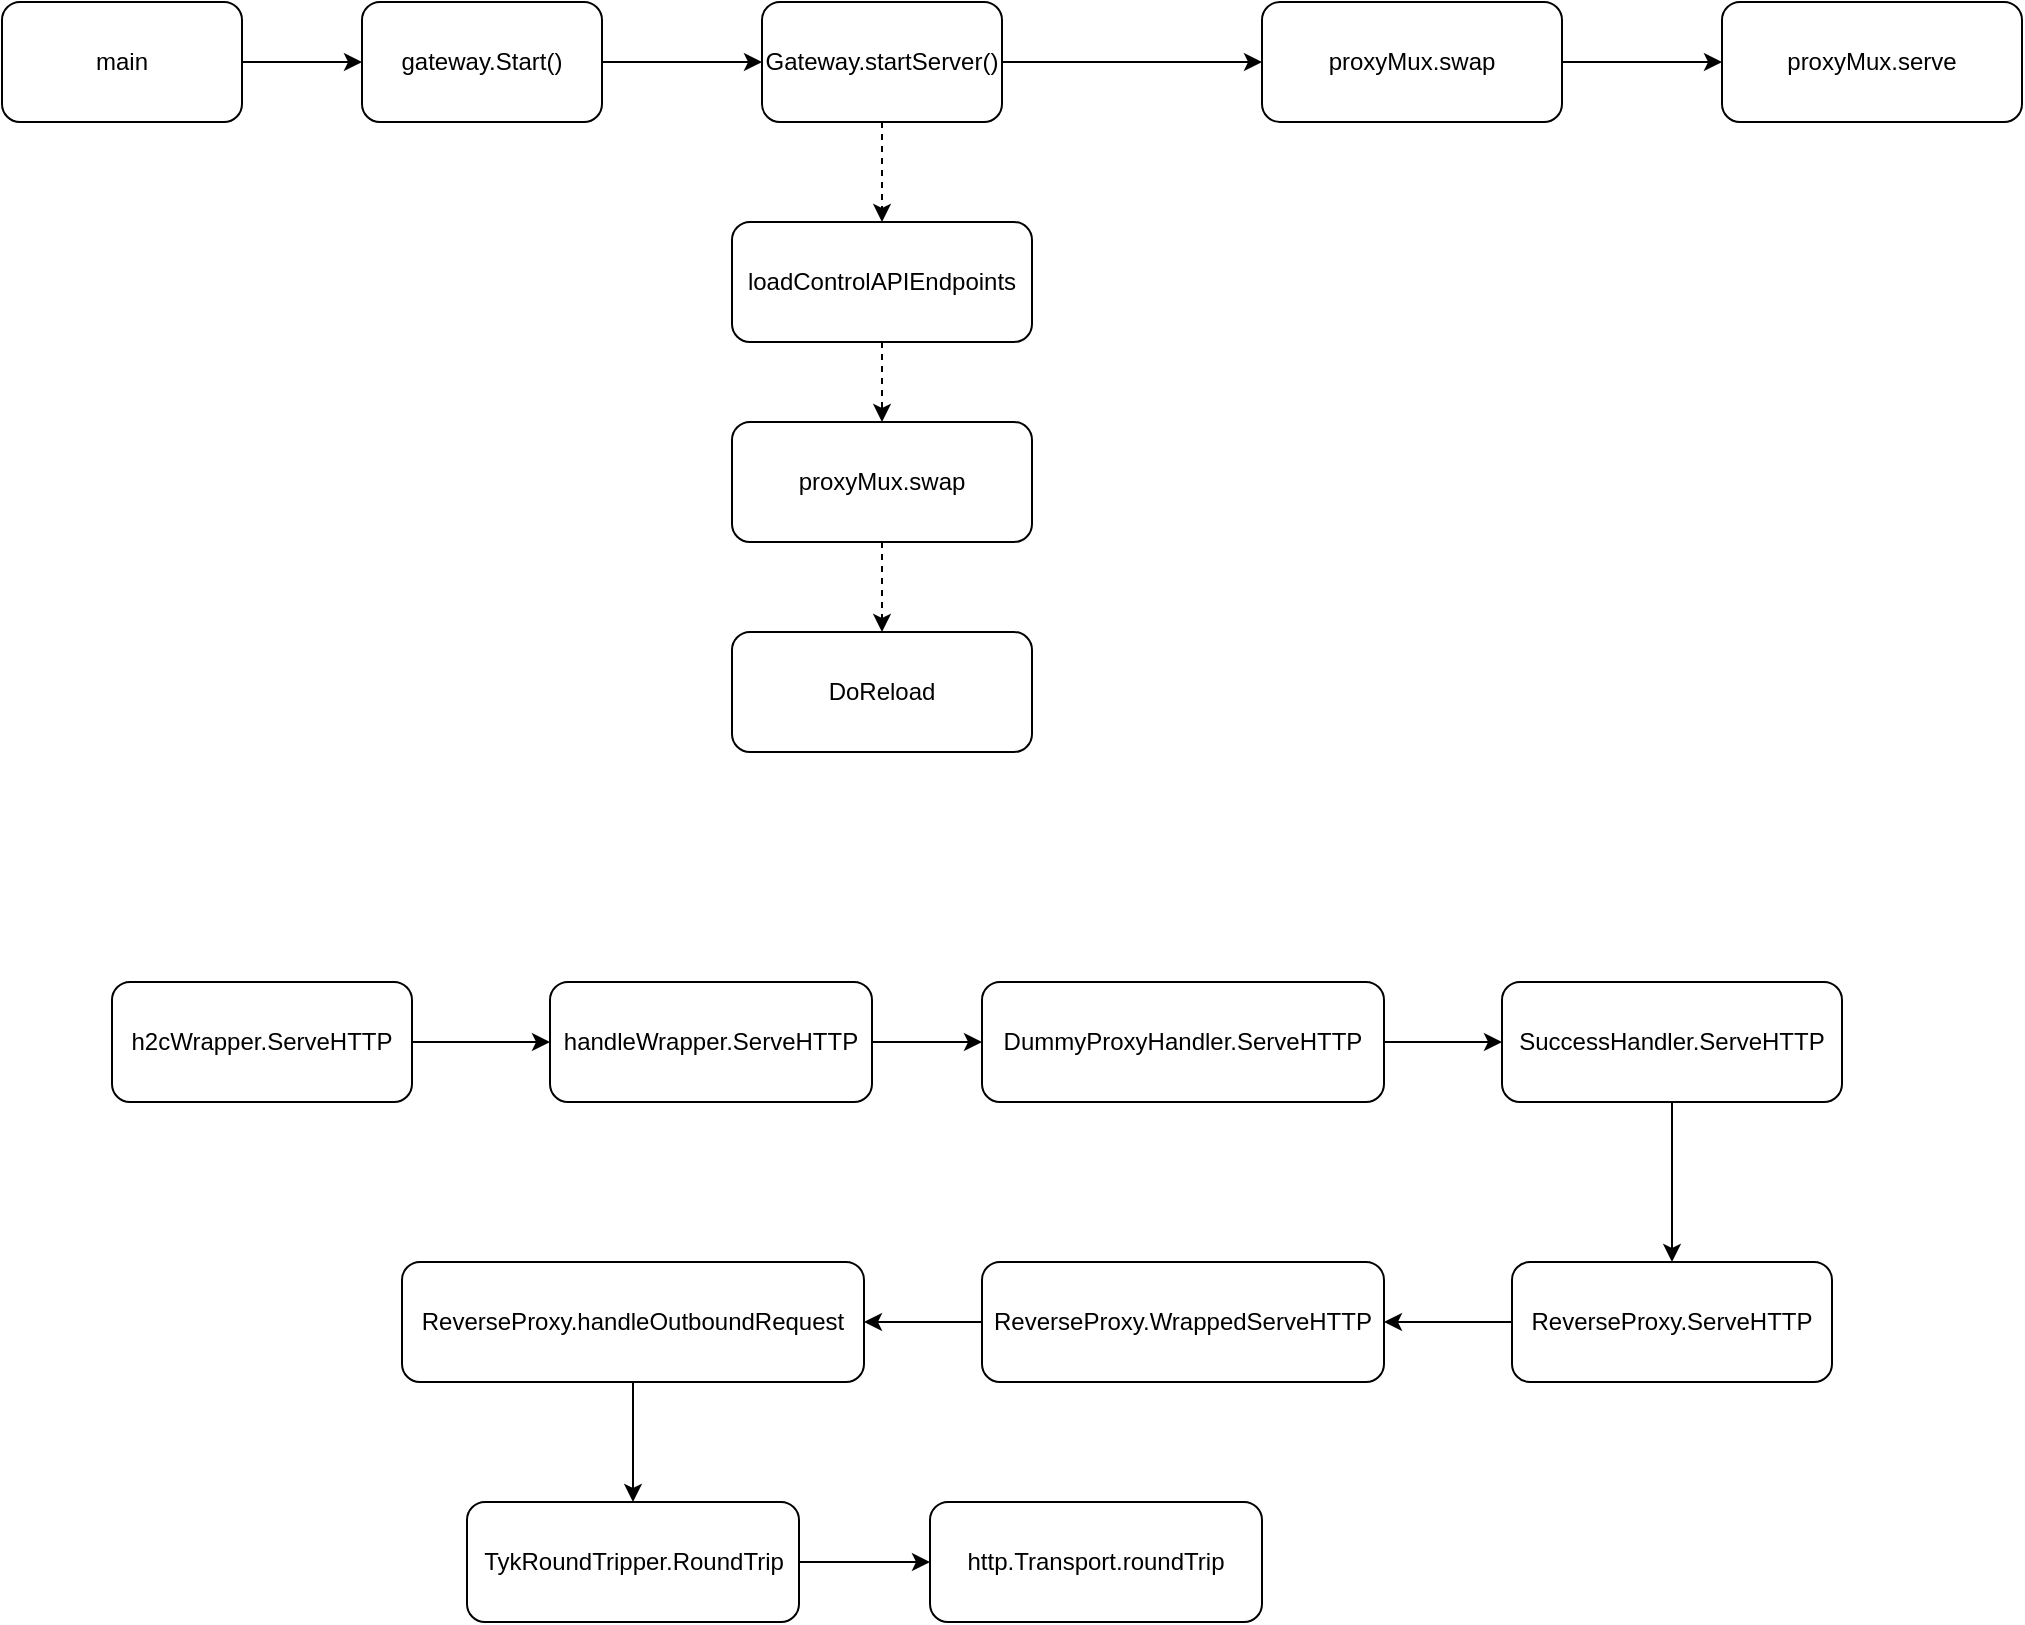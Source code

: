 <mxfile version="24.4.0" type="github">
  <diagram name="第 1 页" id="1-XZFgom6XakU8dBgAET">
    <mxGraphModel dx="1547" dy="1053" grid="1" gridSize="10" guides="1" tooltips="1" connect="1" arrows="1" fold="1" page="1" pageScale="1" pageWidth="827" pageHeight="1169" math="0" shadow="0">
      <root>
        <mxCell id="0" />
        <mxCell id="1" parent="0" />
        <mxCell id="qJ1x_XPj-IV1ZvyIHAbh-3" style="edgeStyle=orthogonalEdgeStyle;rounded=0;orthogonalLoop=1;jettySize=auto;html=1;exitX=1;exitY=0.5;exitDx=0;exitDy=0;" edge="1" parent="1" source="qJ1x_XPj-IV1ZvyIHAbh-1" target="qJ1x_XPj-IV1ZvyIHAbh-2">
          <mxGeometry relative="1" as="geometry" />
        </mxCell>
        <mxCell id="qJ1x_XPj-IV1ZvyIHAbh-1" value="main" style="rounded=1;whiteSpace=wrap;html=1;" vertex="1" parent="1">
          <mxGeometry x="90" y="240" width="120" height="60" as="geometry" />
        </mxCell>
        <mxCell id="qJ1x_XPj-IV1ZvyIHAbh-10" style="edgeStyle=orthogonalEdgeStyle;rounded=0;orthogonalLoop=1;jettySize=auto;html=1;exitX=1;exitY=0.5;exitDx=0;exitDy=0;entryX=0;entryY=0.5;entryDx=0;entryDy=0;" edge="1" parent="1" source="qJ1x_XPj-IV1ZvyIHAbh-2" target="qJ1x_XPj-IV1ZvyIHAbh-4">
          <mxGeometry relative="1" as="geometry" />
        </mxCell>
        <mxCell id="qJ1x_XPj-IV1ZvyIHAbh-2" value="gateway.Start()" style="rounded=1;whiteSpace=wrap;html=1;" vertex="1" parent="1">
          <mxGeometry x="270" y="240" width="120" height="60" as="geometry" />
        </mxCell>
        <mxCell id="qJ1x_XPj-IV1ZvyIHAbh-11" style="edgeStyle=orthogonalEdgeStyle;rounded=0;orthogonalLoop=1;jettySize=auto;html=1;exitX=1;exitY=0.5;exitDx=0;exitDy=0;entryX=0;entryY=0.5;entryDx=0;entryDy=0;" edge="1" parent="1" source="qJ1x_XPj-IV1ZvyIHAbh-4" target="qJ1x_XPj-IV1ZvyIHAbh-8">
          <mxGeometry relative="1" as="geometry" />
        </mxCell>
        <mxCell id="qJ1x_XPj-IV1ZvyIHAbh-13" style="edgeStyle=orthogonalEdgeStyle;rounded=0;orthogonalLoop=1;jettySize=auto;html=1;exitX=0.5;exitY=1;exitDx=0;exitDy=0;entryX=0.5;entryY=0;entryDx=0;entryDy=0;dashed=1;" edge="1" parent="1" source="qJ1x_XPj-IV1ZvyIHAbh-4" target="qJ1x_XPj-IV1ZvyIHAbh-5">
          <mxGeometry relative="1" as="geometry" />
        </mxCell>
        <mxCell id="qJ1x_XPj-IV1ZvyIHAbh-4" value="Gateway.startServer()" style="rounded=1;whiteSpace=wrap;html=1;" vertex="1" parent="1">
          <mxGeometry x="470" y="240" width="120" height="60" as="geometry" />
        </mxCell>
        <mxCell id="qJ1x_XPj-IV1ZvyIHAbh-14" style="edgeStyle=orthogonalEdgeStyle;rounded=0;orthogonalLoop=1;jettySize=auto;html=1;exitX=0.5;exitY=1;exitDx=0;exitDy=0;entryX=0.5;entryY=0;entryDx=0;entryDy=0;dashed=1;" edge="1" parent="1" source="qJ1x_XPj-IV1ZvyIHAbh-5" target="qJ1x_XPj-IV1ZvyIHAbh-6">
          <mxGeometry relative="1" as="geometry" />
        </mxCell>
        <mxCell id="qJ1x_XPj-IV1ZvyIHAbh-5" value="loadControlAPIEndpoints" style="rounded=1;whiteSpace=wrap;html=1;" vertex="1" parent="1">
          <mxGeometry x="455" y="350" width="150" height="60" as="geometry" />
        </mxCell>
        <mxCell id="qJ1x_XPj-IV1ZvyIHAbh-15" style="edgeStyle=orthogonalEdgeStyle;rounded=0;orthogonalLoop=1;jettySize=auto;html=1;exitX=0.5;exitY=1;exitDx=0;exitDy=0;entryX=0.5;entryY=0;entryDx=0;entryDy=0;dashed=1;" edge="1" parent="1" source="qJ1x_XPj-IV1ZvyIHAbh-6" target="qJ1x_XPj-IV1ZvyIHAbh-7">
          <mxGeometry relative="1" as="geometry" />
        </mxCell>
        <mxCell id="qJ1x_XPj-IV1ZvyIHAbh-6" value="proxyMux.swap" style="rounded=1;whiteSpace=wrap;html=1;" vertex="1" parent="1">
          <mxGeometry x="455" y="450" width="150" height="60" as="geometry" />
        </mxCell>
        <mxCell id="qJ1x_XPj-IV1ZvyIHAbh-7" value="DoReload" style="rounded=1;whiteSpace=wrap;html=1;" vertex="1" parent="1">
          <mxGeometry x="455" y="555" width="150" height="60" as="geometry" />
        </mxCell>
        <mxCell id="qJ1x_XPj-IV1ZvyIHAbh-12" style="edgeStyle=orthogonalEdgeStyle;rounded=0;orthogonalLoop=1;jettySize=auto;html=1;exitX=1;exitY=0.5;exitDx=0;exitDy=0;entryX=0;entryY=0.5;entryDx=0;entryDy=0;" edge="1" parent="1" source="qJ1x_XPj-IV1ZvyIHAbh-8" target="qJ1x_XPj-IV1ZvyIHAbh-9">
          <mxGeometry relative="1" as="geometry" />
        </mxCell>
        <mxCell id="qJ1x_XPj-IV1ZvyIHAbh-8" value="proxyMux.swap" style="rounded=1;whiteSpace=wrap;html=1;" vertex="1" parent="1">
          <mxGeometry x="720" y="240" width="150" height="60" as="geometry" />
        </mxCell>
        <mxCell id="qJ1x_XPj-IV1ZvyIHAbh-9" value="proxyMux.serve" style="rounded=1;whiteSpace=wrap;html=1;" vertex="1" parent="1">
          <mxGeometry x="950" y="240" width="150" height="60" as="geometry" />
        </mxCell>
        <mxCell id="qJ1x_XPj-IV1ZvyIHAbh-26" style="edgeStyle=orthogonalEdgeStyle;rounded=0;orthogonalLoop=1;jettySize=auto;html=1;exitX=1;exitY=0.5;exitDx=0;exitDy=0;entryX=0;entryY=0.5;entryDx=0;entryDy=0;" edge="1" parent="1" source="qJ1x_XPj-IV1ZvyIHAbh-16" target="qJ1x_XPj-IV1ZvyIHAbh-17">
          <mxGeometry relative="1" as="geometry" />
        </mxCell>
        <mxCell id="qJ1x_XPj-IV1ZvyIHAbh-16" value="h2cWrapper.ServeHTTP" style="rounded=1;whiteSpace=wrap;html=1;" vertex="1" parent="1">
          <mxGeometry x="145" y="730" width="150" height="60" as="geometry" />
        </mxCell>
        <mxCell id="qJ1x_XPj-IV1ZvyIHAbh-25" style="edgeStyle=orthogonalEdgeStyle;rounded=0;orthogonalLoop=1;jettySize=auto;html=1;exitX=1;exitY=0.5;exitDx=0;exitDy=0;entryX=0;entryY=0.5;entryDx=0;entryDy=0;" edge="1" parent="1" source="qJ1x_XPj-IV1ZvyIHAbh-17" target="qJ1x_XPj-IV1ZvyIHAbh-18">
          <mxGeometry relative="1" as="geometry" />
        </mxCell>
        <mxCell id="qJ1x_XPj-IV1ZvyIHAbh-17" value="handleWrapper.ServeHTTP" style="rounded=1;whiteSpace=wrap;html=1;" vertex="1" parent="1">
          <mxGeometry x="364" y="730" width="161" height="60" as="geometry" />
        </mxCell>
        <mxCell id="qJ1x_XPj-IV1ZvyIHAbh-24" style="edgeStyle=orthogonalEdgeStyle;rounded=0;orthogonalLoop=1;jettySize=auto;html=1;exitX=1;exitY=0.5;exitDx=0;exitDy=0;entryX=0;entryY=0.5;entryDx=0;entryDy=0;" edge="1" parent="1" source="qJ1x_XPj-IV1ZvyIHAbh-18" target="qJ1x_XPj-IV1ZvyIHAbh-19">
          <mxGeometry relative="1" as="geometry" />
        </mxCell>
        <mxCell id="qJ1x_XPj-IV1ZvyIHAbh-18" value="DummyProxyHandler.ServeHTTP" style="rounded=1;whiteSpace=wrap;html=1;" vertex="1" parent="1">
          <mxGeometry x="580" y="730" width="201" height="60" as="geometry" />
        </mxCell>
        <mxCell id="qJ1x_XPj-IV1ZvyIHAbh-23" style="edgeStyle=orthogonalEdgeStyle;rounded=0;orthogonalLoop=1;jettySize=auto;html=1;exitX=0.5;exitY=1;exitDx=0;exitDy=0;" edge="1" parent="1" source="qJ1x_XPj-IV1ZvyIHAbh-19" target="qJ1x_XPj-IV1ZvyIHAbh-20">
          <mxGeometry relative="1" as="geometry" />
        </mxCell>
        <mxCell id="qJ1x_XPj-IV1ZvyIHAbh-19" value="SuccessHandler.ServeHTTP" style="rounded=1;whiteSpace=wrap;html=1;" vertex="1" parent="1">
          <mxGeometry x="840" y="730" width="170" height="60" as="geometry" />
        </mxCell>
        <mxCell id="qJ1x_XPj-IV1ZvyIHAbh-27" style="edgeStyle=orthogonalEdgeStyle;rounded=0;orthogonalLoop=1;jettySize=auto;html=1;exitX=0;exitY=0.5;exitDx=0;exitDy=0;entryX=1;entryY=0.5;entryDx=0;entryDy=0;" edge="1" parent="1" source="qJ1x_XPj-IV1ZvyIHAbh-20" target="qJ1x_XPj-IV1ZvyIHAbh-21">
          <mxGeometry relative="1" as="geometry" />
        </mxCell>
        <mxCell id="qJ1x_XPj-IV1ZvyIHAbh-20" value="ReverseProxy.ServeHTTP" style="rounded=1;whiteSpace=wrap;html=1;" vertex="1" parent="1">
          <mxGeometry x="845" y="870" width="160" height="60" as="geometry" />
        </mxCell>
        <mxCell id="qJ1x_XPj-IV1ZvyIHAbh-29" style="edgeStyle=orthogonalEdgeStyle;rounded=0;orthogonalLoop=1;jettySize=auto;html=1;exitX=0;exitY=0.5;exitDx=0;exitDy=0;entryX=1;entryY=0.5;entryDx=0;entryDy=0;" edge="1" parent="1" source="qJ1x_XPj-IV1ZvyIHAbh-21" target="qJ1x_XPj-IV1ZvyIHAbh-28">
          <mxGeometry relative="1" as="geometry" />
        </mxCell>
        <mxCell id="qJ1x_XPj-IV1ZvyIHAbh-21" value="ReverseProxy.WrappedServeHTTP" style="rounded=1;whiteSpace=wrap;html=1;" vertex="1" parent="1">
          <mxGeometry x="580" y="870" width="201" height="60" as="geometry" />
        </mxCell>
        <mxCell id="qJ1x_XPj-IV1ZvyIHAbh-32" style="edgeStyle=orthogonalEdgeStyle;rounded=0;orthogonalLoop=1;jettySize=auto;html=1;exitX=0.5;exitY=1;exitDx=0;exitDy=0;" edge="1" parent="1" source="qJ1x_XPj-IV1ZvyIHAbh-28" target="qJ1x_XPj-IV1ZvyIHAbh-30">
          <mxGeometry relative="1" as="geometry" />
        </mxCell>
        <mxCell id="qJ1x_XPj-IV1ZvyIHAbh-28" value="ReverseProxy.handleOutboundRequest" style="rounded=1;whiteSpace=wrap;html=1;" vertex="1" parent="1">
          <mxGeometry x="290" y="870" width="231" height="60" as="geometry" />
        </mxCell>
        <mxCell id="qJ1x_XPj-IV1ZvyIHAbh-34" style="edgeStyle=orthogonalEdgeStyle;rounded=0;orthogonalLoop=1;jettySize=auto;html=1;exitX=1;exitY=0.5;exitDx=0;exitDy=0;entryX=0;entryY=0.5;entryDx=0;entryDy=0;" edge="1" parent="1" source="qJ1x_XPj-IV1ZvyIHAbh-30" target="qJ1x_XPj-IV1ZvyIHAbh-33">
          <mxGeometry relative="1" as="geometry" />
        </mxCell>
        <mxCell id="qJ1x_XPj-IV1ZvyIHAbh-30" value="TykRoundTripper.RoundTrip" style="rounded=1;whiteSpace=wrap;html=1;" vertex="1" parent="1">
          <mxGeometry x="322.5" y="990" width="166" height="60" as="geometry" />
        </mxCell>
        <mxCell id="qJ1x_XPj-IV1ZvyIHAbh-33" value="http.Transport.roundTrip" style="rounded=1;whiteSpace=wrap;html=1;" vertex="1" parent="1">
          <mxGeometry x="554" y="990" width="166" height="60" as="geometry" />
        </mxCell>
      </root>
    </mxGraphModel>
  </diagram>
</mxfile>

